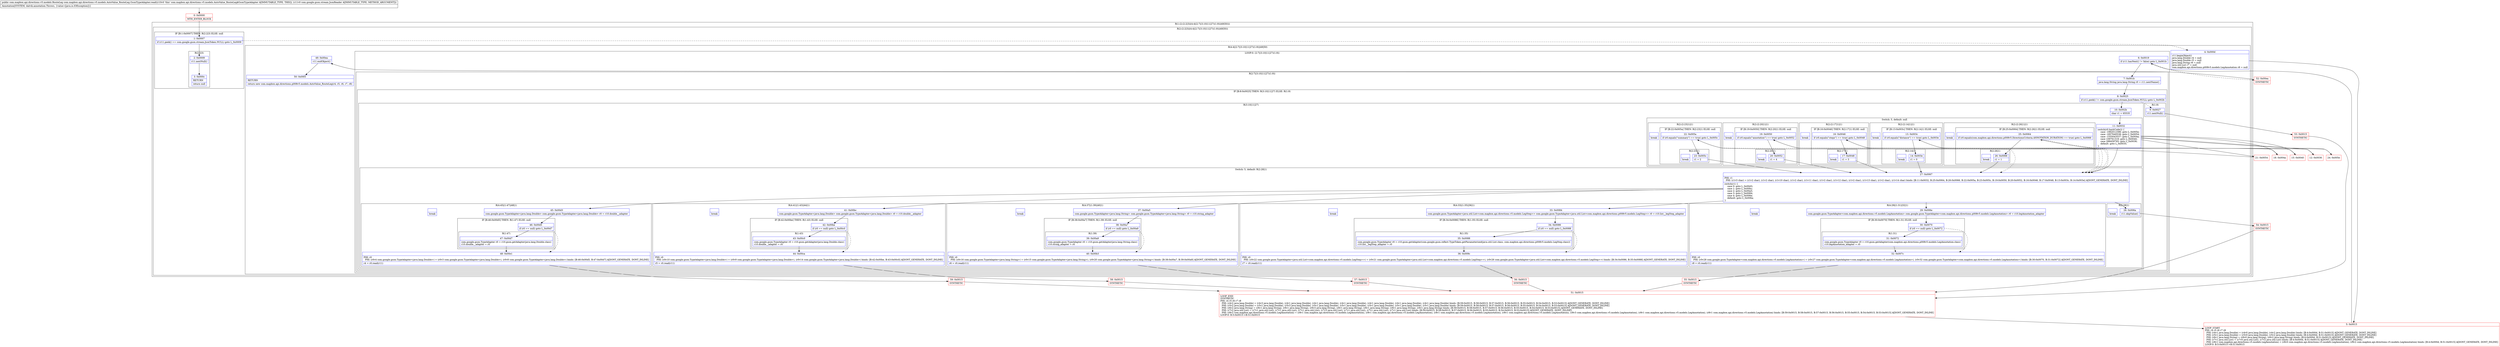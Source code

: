 digraph "CFG forcom.mapbox.api.directions.v5.models.AutoValue_RouteLeg.GsonTypeAdapter.read(Lcom\/google\/gson\/stream\/JsonReader;)Lcom\/mapbox\/api\/directions\/v5\/models\/RouteLeg;" {
subgraph cluster_Region_1649453357 {
label = "R(1:(2:(2:2|3)|(4:4|(2:7|(3:10|11|27)(1:9))|49|50)))";
node [shape=record,color=blue];
subgraph cluster_Region_222830461 {
label = "R(2:(2:2|3)|(4:4|(2:7|(3:10|11|27)(1:9))|49|50))";
node [shape=record,color=blue];
subgraph cluster_IfRegion_1783105979 {
label = "IF [B:1:0x0007] THEN: R(2:2|3) ELSE: null";
node [shape=record,color=blue];
Node_1 [shape=record,label="{1\:\ 0x0007|if (r11.peek() == com.google.gson.stream.JsonToken.NULL) goto L_0x0009\l}"];
subgraph cluster_Region_495119035 {
label = "R(2:2|3)";
node [shape=record,color=blue];
Node_2 [shape=record,label="{2\:\ 0x0009|r11.nextNull()\l}"];
Node_3 [shape=record,label="{3\:\ 0x000c|RETURN\l|return null\l}"];
}
}
subgraph cluster_Region_1309047592 {
label = "R(4:4|(2:7|(3:10|11|27)(1:9))|49|50)";
node [shape=record,color=blue];
Node_4 [shape=record,label="{4\:\ 0x000d|r11.beginObject()\ljava.lang.Double r4 = null\ljava.lang.Double r5 = null\ljava.lang.String r6 = null\ljava.util.List r7 = null\lcom.mapbox.api.directions.p008v5.models.LegAnnotation r8 = null\l}"];
subgraph cluster_LoopRegion_2054955495 {
label = "LOOP:0: (2:7|(3:10|11|27)(1:9))";
node [shape=record,color=blue];
Node_6 [shape=record,label="{6\:\ 0x0019|if (r11.hasNext() != false) goto L_0x001b\l}"];
subgraph cluster_Region_1964295346 {
label = "R(2:7|(3:10|11|27)(1:9))";
node [shape=record,color=blue];
Node_7 [shape=record,label="{7\:\ 0x001b|java.lang.String java.lang.String r0 = r11.nextName()\l}"];
subgraph cluster_IfRegion_931293730 {
label = "IF [B:8:0x0025] THEN: R(3:10|11|27) ELSE: R(1:9)";
node [shape=record,color=blue];
Node_8 [shape=record,label="{8\:\ 0x0025|if (r11.peek() != com.google.gson.stream.JsonToken.NULL) goto L_0x002b\l}"];
subgraph cluster_Region_1425193814 {
label = "R(3:10|11|27)";
node [shape=record,color=blue];
Node_10 [shape=record,label="{10\:\ 0x002b|char r1 = 65535\l}"];
subgraph cluster_SwitchRegion_438770336 {
label = "Switch: 5, default: null";
node [shape=record,color=blue];
Node_11 [shape=record,label="{11\:\ 0x0032|switch(r0.hashCode()) \{\l    case \-1992012396: goto L_0x005e;\l    case \-1857640538: goto L_0x0054;\l    case \-1555043537: goto L_0x004a;\l    case 109761319: goto L_0x0040;\l    case 288459765: goto L_0x0036;\l    default: goto L_0x0035;\l\}\l}"];
subgraph cluster_Region_497924280 {
label = "R(2:(2:26|1)|1)";
node [shape=record,color=blue];
subgraph cluster_IfRegion_528228228 {
label = "IF [B:25:0x0064] THEN: R(2:26|1) ELSE: null";
node [shape=record,color=blue];
Node_25 [shape=record,label="{25\:\ 0x0064|if (r0.equals(com.mapbox.api.directions.p008v5.DirectionsCriteria.ANNOTATION_DURATION) == true) goto L_0x0066\l}"];
subgraph cluster_Region_1012523916 {
label = "R(2:26|1)";
node [shape=record,color=blue];
Node_26 [shape=record,label="{26\:\ 0x0066|r1 = 1\l}"];
Node_InsnContainer_401628804 [shape=record,label="{|break\l}"];
}
}
Node_InsnContainer_202909316 [shape=record,label="{|break\l}"];
}
subgraph cluster_Region_686788191 {
label = "R(2:(2:23|1)|1)";
node [shape=record,color=blue];
subgraph cluster_IfRegion_1919636206 {
label = "IF [B:22:0x005a] THEN: R(2:23|1) ELSE: null";
node [shape=record,color=blue];
Node_22 [shape=record,label="{22\:\ 0x005a|if (r0.equals(\"summary\") == true) goto L_0x005c\l}"];
subgraph cluster_Region_1902327548 {
label = "R(2:23|1)";
node [shape=record,color=blue];
Node_23 [shape=record,label="{23\:\ 0x005c|r1 = 2\l}"];
Node_InsnContainer_1492622210 [shape=record,label="{|break\l}"];
}
}
Node_InsnContainer_1306978918 [shape=record,label="{|break\l}"];
}
subgraph cluster_Region_510296 {
label = "R(2:(2:20|1)|1)";
node [shape=record,color=blue];
subgraph cluster_IfRegion_554248517 {
label = "IF [B:19:0x0050] THEN: R(2:20|1) ELSE: null";
node [shape=record,color=blue];
Node_19 [shape=record,label="{19\:\ 0x0050|if (r0.equals(\"annotation\") == true) goto L_0x0052\l}"];
subgraph cluster_Region_1054524612 {
label = "R(2:20|1)";
node [shape=record,color=blue];
Node_20 [shape=record,label="{20\:\ 0x0052|r1 = 4\l}"];
Node_InsnContainer_1422799473 [shape=record,label="{|break\l}"];
}
}
Node_InsnContainer_805406945 [shape=record,label="{|break\l}"];
}
subgraph cluster_Region_1255072093 {
label = "R(2:(2:17|1)|1)";
node [shape=record,color=blue];
subgraph cluster_IfRegion_56219102 {
label = "IF [B:16:0x0046] THEN: R(2:17|1) ELSE: null";
node [shape=record,color=blue];
Node_16 [shape=record,label="{16\:\ 0x0046|if (r0.equals(\"steps\") == true) goto L_0x0048\l}"];
subgraph cluster_Region_2142498882 {
label = "R(2:17|1)";
node [shape=record,color=blue];
Node_17 [shape=record,label="{17\:\ 0x0048|r1 = 3\l}"];
Node_InsnContainer_1950198869 [shape=record,label="{|break\l}"];
}
}
Node_InsnContainer_1371886873 [shape=record,label="{|break\l}"];
}
subgraph cluster_Region_1841273152 {
label = "R(2:(2:14|1)|1)";
node [shape=record,color=blue];
subgraph cluster_IfRegion_2091280910 {
label = "IF [B:13:0x003c] THEN: R(2:14|1) ELSE: null";
node [shape=record,color=blue];
Node_13 [shape=record,label="{13\:\ 0x003c|if (r0.equals(\"distance\") == true) goto L_0x003e\l}"];
subgraph cluster_Region_201664955 {
label = "R(2:14|1)";
node [shape=record,color=blue];
Node_14 [shape=record,label="{14\:\ 0x003e|r1 = 0\l}"];
Node_InsnContainer_1346787747 [shape=record,label="{|break\l}"];
}
}
Node_InsnContainer_1224739066 [shape=record,label="{|break\l}"];
}
}
subgraph cluster_SwitchRegion_1681467921 {
label = "Switch: 5, default: R(2:28|1)";
node [shape=record,color=blue];
Node_27 [shape=record,label="{27\:\ 0x0067|PHI: r1 \l  PHI: (r1v3 char) = (r1v2 char), (r1v2 char), (r1v10 char), (r1v2 char), (r1v11 char), (r1v2 char), (r1v12 char), (r1v2 char), (r1v13 char), (r1v2 char), (r1v14 char) binds: [B:11:0x0032, B:25:0x0064, B:26:0x0066, B:22:0x005a, B:23:0x005c, B:19:0x0050, B:20:0x0052, B:16:0x0046, B:17:0x0048, B:13:0x003c, B:14:0x003e] A[DONT_GENERATE, DONT_INLINE]\l|switch(r1) \{\l    case 0: goto L_0x00d3;\l    case 1: goto L_0x00bc;\l    case 2: goto L_0x00a5;\l    case 3: goto L_0x0084;\l    case 4: goto L_0x006e;\l    default: goto L_0x006a;\l\}\l}"];
subgraph cluster_Region_1039831672 {
label = "R(4:45|(1:47)|48|1)";
node [shape=record,color=blue];
Node_45 [shape=record,label="{45\:\ 0x00d3|com.google.gson.TypeAdapter\<java.lang.Double\> com.google.gson.TypeAdapter\<java.lang.Double\> r0 = r10.double__adapter\l}"];
subgraph cluster_IfRegion_1828515457 {
label = "IF [B:46:0x00d5] THEN: R(1:47) ELSE: null";
node [shape=record,color=blue];
Node_46 [shape=record,label="{46\:\ 0x00d5|if (r0 == null) goto L_0x00d7\l}"];
subgraph cluster_Region_212676278 {
label = "R(1:47)";
node [shape=record,color=blue];
Node_47 [shape=record,label="{47\:\ 0x00d7|com.google.gson.TypeAdapter r0 = r10.gson.getAdapter(java.lang.Double.class)\lr10.double__adapter = r0\l}"];
}
}
Node_48 [shape=record,label="{48\:\ 0x00e1|PHI: r0 \l  PHI: (r0v4 com.google.gson.TypeAdapter\<java.lang.Double\>) = (r0v3 com.google.gson.TypeAdapter\<java.lang.Double\>), (r0v8 com.google.gson.TypeAdapter\<java.lang.Double\>) binds: [B:46:0x00d5, B:47:0x00d7] A[DONT_GENERATE, DONT_INLINE]\l|r4 = r0.read(r11)\l}"];
Node_InsnContainer_840364382 [shape=record,label="{|break\l}"];
}
subgraph cluster_Region_904564736 {
label = "R(4:41|(1:43)|44|1)";
node [shape=record,color=blue];
Node_41 [shape=record,label="{41\:\ 0x00bc|com.google.gson.TypeAdapter\<java.lang.Double\> com.google.gson.TypeAdapter\<java.lang.Double\> r0 = r10.double__adapter\l}"];
subgraph cluster_IfRegion_1691719893 {
label = "IF [B:42:0x00be] THEN: R(1:43) ELSE: null";
node [shape=record,color=blue];
Node_42 [shape=record,label="{42\:\ 0x00be|if (r0 == null) goto L_0x00c0\l}"];
subgraph cluster_Region_1234258516 {
label = "R(1:43)";
node [shape=record,color=blue];
Node_43 [shape=record,label="{43\:\ 0x00c0|com.google.gson.TypeAdapter r0 = r10.gson.getAdapter(java.lang.Double.class)\lr10.double__adapter = r0\l}"];
}
}
Node_44 [shape=record,label="{44\:\ 0x00ca|PHI: r0 \l  PHI: (r0v10 com.google.gson.TypeAdapter\<java.lang.Double\>) = (r0v9 com.google.gson.TypeAdapter\<java.lang.Double\>), (r0v14 com.google.gson.TypeAdapter\<java.lang.Double\>) binds: [B:42:0x00be, B:43:0x00c0] A[DONT_GENERATE, DONT_INLINE]\l|r5 = r0.read(r11)\l}"];
Node_InsnContainer_603069381 [shape=record,label="{|break\l}"];
}
subgraph cluster_Region_12450860 {
label = "R(4:37|(1:39)|40|1)";
node [shape=record,color=blue];
Node_37 [shape=record,label="{37\:\ 0x00a5|com.google.gson.TypeAdapter\<java.lang.String\> com.google.gson.TypeAdapter\<java.lang.String\> r0 = r10.string_adapter\l}"];
subgraph cluster_IfRegion_174828605 {
label = "IF [B:38:0x00a7] THEN: R(1:39) ELSE: null";
node [shape=record,color=blue];
Node_38 [shape=record,label="{38\:\ 0x00a7|if (r0 == null) goto L_0x00a9\l}"];
subgraph cluster_Region_32031335 {
label = "R(1:39)";
node [shape=record,color=blue];
Node_39 [shape=record,label="{39\:\ 0x00a9|com.google.gson.TypeAdapter r0 = r10.gson.getAdapter(java.lang.String.class)\lr10.string_adapter = r0\l}"];
}
}
Node_40 [shape=record,label="{40\:\ 0x00b3|PHI: r0 \l  PHI: (r0v16 com.google.gson.TypeAdapter\<java.lang.String\>) = (r0v15 com.google.gson.TypeAdapter\<java.lang.String\>), (r0v20 com.google.gson.TypeAdapter\<java.lang.String\>) binds: [B:38:0x00a7, B:39:0x00a9] A[DONT_GENERATE, DONT_INLINE]\l|r6 = r0.read(r11)\l}"];
Node_InsnContainer_1092339033 [shape=record,label="{|break\l}"];
}
subgraph cluster_Region_2099185704 {
label = "R(4:33|(1:35)|36|1)";
node [shape=record,color=blue];
Node_33 [shape=record,label="{33\:\ 0x0084|com.google.gson.TypeAdapter\<java.util.List\<com.mapbox.api.directions.v5.models.LegStep\>\> com.google.gson.TypeAdapter\<java.util.List\<com.mapbox.api.directions.p008v5.models.LegStep\>\> r0 = r10.list__legStep_adapter\l}"];
subgraph cluster_IfRegion_28356118 {
label = "IF [B:34:0x0086] THEN: R(1:35) ELSE: null";
node [shape=record,color=blue];
Node_34 [shape=record,label="{34\:\ 0x0086|if (r0 == null) goto L_0x0088\l}"];
subgraph cluster_Region_1240171726 {
label = "R(1:35)";
node [shape=record,color=blue];
Node_35 [shape=record,label="{35\:\ 0x0088|com.google.gson.TypeAdapter r0 = r10.gson.getAdapter(com.google.gson.reflect.TypeToken.getParameterized(java.util.List.class, com.mapbox.api.directions.p008v5.models.LegStep.class))\lr10.list__legStep_adapter = r0\l}"];
}
}
Node_36 [shape=record,label="{36\:\ 0x009c|PHI: r0 \l  PHI: (r0v22 com.google.gson.TypeAdapter\<java.util.List\<com.mapbox.api.directions.v5.models.LegStep\>\>) = (r0v21 com.google.gson.TypeAdapter\<java.util.List\<com.mapbox.api.directions.v5.models.LegStep\>\>), (r0v26 com.google.gson.TypeAdapter\<java.util.List\<com.mapbox.api.directions.v5.models.LegStep\>\>) binds: [B:34:0x0086, B:35:0x0088] A[DONT_GENERATE, DONT_INLINE]\l|r7 = r0.read(r11)\l}"];
Node_InsnContainer_135610968 [shape=record,label="{|break\l}"];
}
subgraph cluster_Region_337587361 {
label = "R(4:29|(1:31)|32|1)";
node [shape=record,color=blue];
Node_29 [shape=record,label="{29\:\ 0x006e|com.google.gson.TypeAdapter\<com.mapbox.api.directions.v5.models.LegAnnotation\> com.google.gson.TypeAdapter\<com.mapbox.api.directions.p008v5.models.LegAnnotation\> r0 = r10.legAnnotation_adapter\l}"];
subgraph cluster_IfRegion_290580741 {
label = "IF [B:30:0x0070] THEN: R(1:31) ELSE: null";
node [shape=record,color=blue];
Node_30 [shape=record,label="{30\:\ 0x0070|if (r0 == null) goto L_0x0072\l}"];
subgraph cluster_Region_1175236541 {
label = "R(1:31)";
node [shape=record,color=blue];
Node_31 [shape=record,label="{31\:\ 0x0072|com.google.gson.TypeAdapter r0 = r10.gson.getAdapter(com.mapbox.api.directions.p008v5.models.LegAnnotation.class)\lr10.legAnnotation_adapter = r0\l}"];
}
}
Node_32 [shape=record,label="{32\:\ 0x007c|PHI: r0 \l  PHI: (r0v28 com.google.gson.TypeAdapter\<com.mapbox.api.directions.v5.models.LegAnnotation\>) = (r0v27 com.google.gson.TypeAdapter\<com.mapbox.api.directions.v5.models.LegAnnotation\>), (r0v32 com.google.gson.TypeAdapter\<com.mapbox.api.directions.v5.models.LegAnnotation\>) binds: [B:30:0x0070, B:31:0x0072] A[DONT_GENERATE, DONT_INLINE]\l|r8 = r0.read(r11)\l}"];
Node_InsnContainer_218942981 [shape=record,label="{|break\l}"];
}
subgraph cluster_Region_1041485906 {
label = "R(2:28|1)";
node [shape=record,color=blue];
Node_28 [shape=record,label="{28\:\ 0x006a|r11.skipValue()\l}"];
Node_InsnContainer_557706180 [shape=record,label="{|break\l}"];
}
}
}
subgraph cluster_Region_51931705 {
label = "R(1:9)";
node [shape=record,color=blue];
Node_9 [shape=record,label="{9\:\ 0x0027|r11.nextNull()\l}"];
}
}
}
}
Node_49 [shape=record,label="{49\:\ 0x00ea|r11.endObject()\l}"];
Node_50 [shape=record,label="{50\:\ 0x00f3|RETURN\l|return new com.mapbox.api.directions.p008v5.models.AutoValue_RouteLeg(r4, r5, r6, r7, r8)\l}"];
}
}
}
Node_0 [shape=record,color=red,label="{0\:\ 0x0000|MTH_ENTER_BLOCK\l}"];
Node_5 [shape=record,color=red,label="{5\:\ 0x0015|LOOP_START\lPHI: r4 r5 r6 r7 r8 \l  PHI: (r4v1 java.lang.Double) = (r4v0 java.lang.Double), (r4v2 java.lang.Double) binds: [B:4:0x000d, B:51:0x0015] A[DONT_GENERATE, DONT_INLINE]\l  PHI: (r5v1 java.lang.Double) = (r5v0 java.lang.Double), (r5v2 java.lang.Double) binds: [B:4:0x000d, B:51:0x0015] A[DONT_GENERATE, DONT_INLINE]\l  PHI: (r6v1 java.lang.String) = (r6v0 java.lang.String), (r6v2 java.lang.String) binds: [B:4:0x000d, B:51:0x0015] A[DONT_GENERATE, DONT_INLINE]\l  PHI: (r7v1 java.util.List) = (r7v0 java.util.List), (r7v2 java.util.List) binds: [B:4:0x000d, B:51:0x0015] A[DONT_GENERATE, DONT_INLINE]\l  PHI: (r8v1 com.mapbox.api.directions.v5.models.LegAnnotation) = (r8v0 com.mapbox.api.directions.v5.models.LegAnnotation), (r8v2 com.mapbox.api.directions.v5.models.LegAnnotation) binds: [B:4:0x000d, B:51:0x0015] A[DONT_GENERATE, DONT_INLINE]\lLOOP:0: B:5:0x0015\-\>B:51:0x0015\l}"];
Node_12 [shape=record,color=red,label="{12\:\ 0x0036}"];
Node_15 [shape=record,color=red,label="{15\:\ 0x0040}"];
Node_18 [shape=record,color=red,label="{18\:\ 0x004a}"];
Node_21 [shape=record,color=red,label="{21\:\ 0x0054}"];
Node_24 [shape=record,color=red,label="{24\:\ 0x005e}"];
Node_51 [shape=record,color=red,label="{51\:\ 0x0015|LOOP_END\lSYNTHETIC\lPHI: r4 r5 r6 r7 r8 \l  PHI: (r4v2 java.lang.Double) = (r4v3 java.lang.Double), (r4v1 java.lang.Double), (r4v1 java.lang.Double), (r4v1 java.lang.Double), (r4v1 java.lang.Double), (r4v1 java.lang.Double), (r4v1 java.lang.Double) binds: [B:59:0x0015, B:58:0x0015, B:57:0x0015, B:56:0x0015, B:55:0x0015, B:54:0x0015, B:53:0x0015] A[DONT_GENERATE, DONT_INLINE]\l  PHI: (r5v2 java.lang.Double) = (r5v1 java.lang.Double), (r5v3 java.lang.Double), (r5v1 java.lang.Double), (r5v1 java.lang.Double), (r5v1 java.lang.Double), (r5v1 java.lang.Double), (r5v1 java.lang.Double) binds: [B:59:0x0015, B:58:0x0015, B:57:0x0015, B:56:0x0015, B:55:0x0015, B:54:0x0015, B:53:0x0015] A[DONT_GENERATE, DONT_INLINE]\l  PHI: (r6v2 java.lang.String) = (r6v1 java.lang.String), (r6v1 java.lang.String), (r6v3 java.lang.String), (r6v1 java.lang.String), (r6v1 java.lang.String), (r6v1 java.lang.String), (r6v1 java.lang.String) binds: [B:59:0x0015, B:58:0x0015, B:57:0x0015, B:56:0x0015, B:55:0x0015, B:54:0x0015, B:53:0x0015] A[DONT_GENERATE, DONT_INLINE]\l  PHI: (r7v2 java.util.List) = (r7v1 java.util.List), (r7v1 java.util.List), (r7v1 java.util.List), (r7v3 java.util.List), (r7v1 java.util.List), (r7v1 java.util.List), (r7v1 java.util.List) binds: [B:59:0x0015, B:58:0x0015, B:57:0x0015, B:56:0x0015, B:55:0x0015, B:54:0x0015, B:53:0x0015] A[DONT_GENERATE, DONT_INLINE]\l  PHI: (r8v2 com.mapbox.api.directions.v5.models.LegAnnotation) = (r8v1 com.mapbox.api.directions.v5.models.LegAnnotation), (r8v1 com.mapbox.api.directions.v5.models.LegAnnotation), (r8v1 com.mapbox.api.directions.v5.models.LegAnnotation), (r8v1 com.mapbox.api.directions.v5.models.LegAnnotation), (r8v3 com.mapbox.api.directions.v5.models.LegAnnotation), (r8v1 com.mapbox.api.directions.v5.models.LegAnnotation), (r8v1 com.mapbox.api.directions.v5.models.LegAnnotation) binds: [B:59:0x0015, B:58:0x0015, B:57:0x0015, B:56:0x0015, B:55:0x0015, B:54:0x0015, B:53:0x0015] A[DONT_GENERATE, DONT_INLINE]\lLOOP:0: B:5:0x0015\-\>B:51:0x0015\l}"];
Node_52 [shape=record,color=red,label="{52\:\ 0x00ea|SYNTHETIC\l}"];
Node_53 [shape=record,color=red,label="{53\:\ 0x0015|SYNTHETIC\l}"];
Node_54 [shape=record,color=red,label="{54\:\ 0x0015|SYNTHETIC\l}"];
Node_55 [shape=record,color=red,label="{55\:\ 0x0015|SYNTHETIC\l}"];
Node_56 [shape=record,color=red,label="{56\:\ 0x0015|SYNTHETIC\l}"];
Node_57 [shape=record,color=red,label="{57\:\ 0x0015|SYNTHETIC\l}"];
Node_58 [shape=record,color=red,label="{58\:\ 0x0015|SYNTHETIC\l}"];
Node_59 [shape=record,color=red,label="{59\:\ 0x0015|SYNTHETIC\l}"];
MethodNode[shape=record,label="{public com.mapbox.api.directions.v5.models.RouteLeg com.mapbox.api.directions.v5.models.AutoValue_RouteLeg.GsonTypeAdapter.read((r10v0 'this' com.mapbox.api.directions.v5.models.AutoValue_RouteLeg$GsonTypeAdapter A[IMMUTABLE_TYPE, THIS]), (r11v0 com.google.gson.stream.JsonReader A[IMMUTABLE_TYPE, METHOD_ARGUMENT]))  | Annotation[SYSTEM, dalvik.annotation.Throws, \{value=[java.io.IOException]\}]\l}"];
MethodNode -> Node_0;
Node_1 -> Node_2;
Node_1 -> Node_4[style=dashed];
Node_2 -> Node_3;
Node_4 -> Node_5;
Node_6 -> Node_7;
Node_6 -> Node_52[style=dashed];
Node_7 -> Node_8;
Node_8 -> Node_9[style=dashed];
Node_8 -> Node_10;
Node_10 -> Node_11;
Node_11 -> Node_12;
Node_11 -> Node_15;
Node_11 -> Node_18;
Node_11 -> Node_21;
Node_11 -> Node_24;
Node_11 -> Node_27;
Node_25 -> Node_26;
Node_25 -> Node_27[style=dashed];
Node_26 -> Node_27;
Node_22 -> Node_23;
Node_22 -> Node_27[style=dashed];
Node_23 -> Node_27;
Node_19 -> Node_20;
Node_19 -> Node_27[style=dashed];
Node_20 -> Node_27;
Node_16 -> Node_17;
Node_16 -> Node_27[style=dashed];
Node_17 -> Node_27;
Node_13 -> Node_14;
Node_13 -> Node_27[style=dashed];
Node_14 -> Node_27;
Node_27 -> Node_28;
Node_27 -> Node_29;
Node_27 -> Node_33;
Node_27 -> Node_37;
Node_27 -> Node_41;
Node_27 -> Node_45;
Node_45 -> Node_46;
Node_46 -> Node_47;
Node_46 -> Node_48[style=dashed];
Node_47 -> Node_48;
Node_48 -> Node_59;
Node_41 -> Node_42;
Node_42 -> Node_43;
Node_42 -> Node_44[style=dashed];
Node_43 -> Node_44;
Node_44 -> Node_58;
Node_37 -> Node_38;
Node_38 -> Node_39;
Node_38 -> Node_40[style=dashed];
Node_39 -> Node_40;
Node_40 -> Node_57;
Node_33 -> Node_34;
Node_34 -> Node_35;
Node_34 -> Node_36[style=dashed];
Node_35 -> Node_36;
Node_36 -> Node_56;
Node_29 -> Node_30;
Node_30 -> Node_31;
Node_30 -> Node_32[style=dashed];
Node_31 -> Node_32;
Node_32 -> Node_55;
Node_28 -> Node_54;
Node_9 -> Node_53;
Node_49 -> Node_50;
Node_0 -> Node_1;
Node_5 -> Node_6;
Node_12 -> Node_13;
Node_15 -> Node_16;
Node_18 -> Node_19;
Node_21 -> Node_22;
Node_24 -> Node_25;
Node_51 -> Node_5;
Node_52 -> Node_49;
Node_53 -> Node_51;
Node_54 -> Node_51;
Node_55 -> Node_51;
Node_56 -> Node_51;
Node_57 -> Node_51;
Node_58 -> Node_51;
Node_59 -> Node_51;
}

